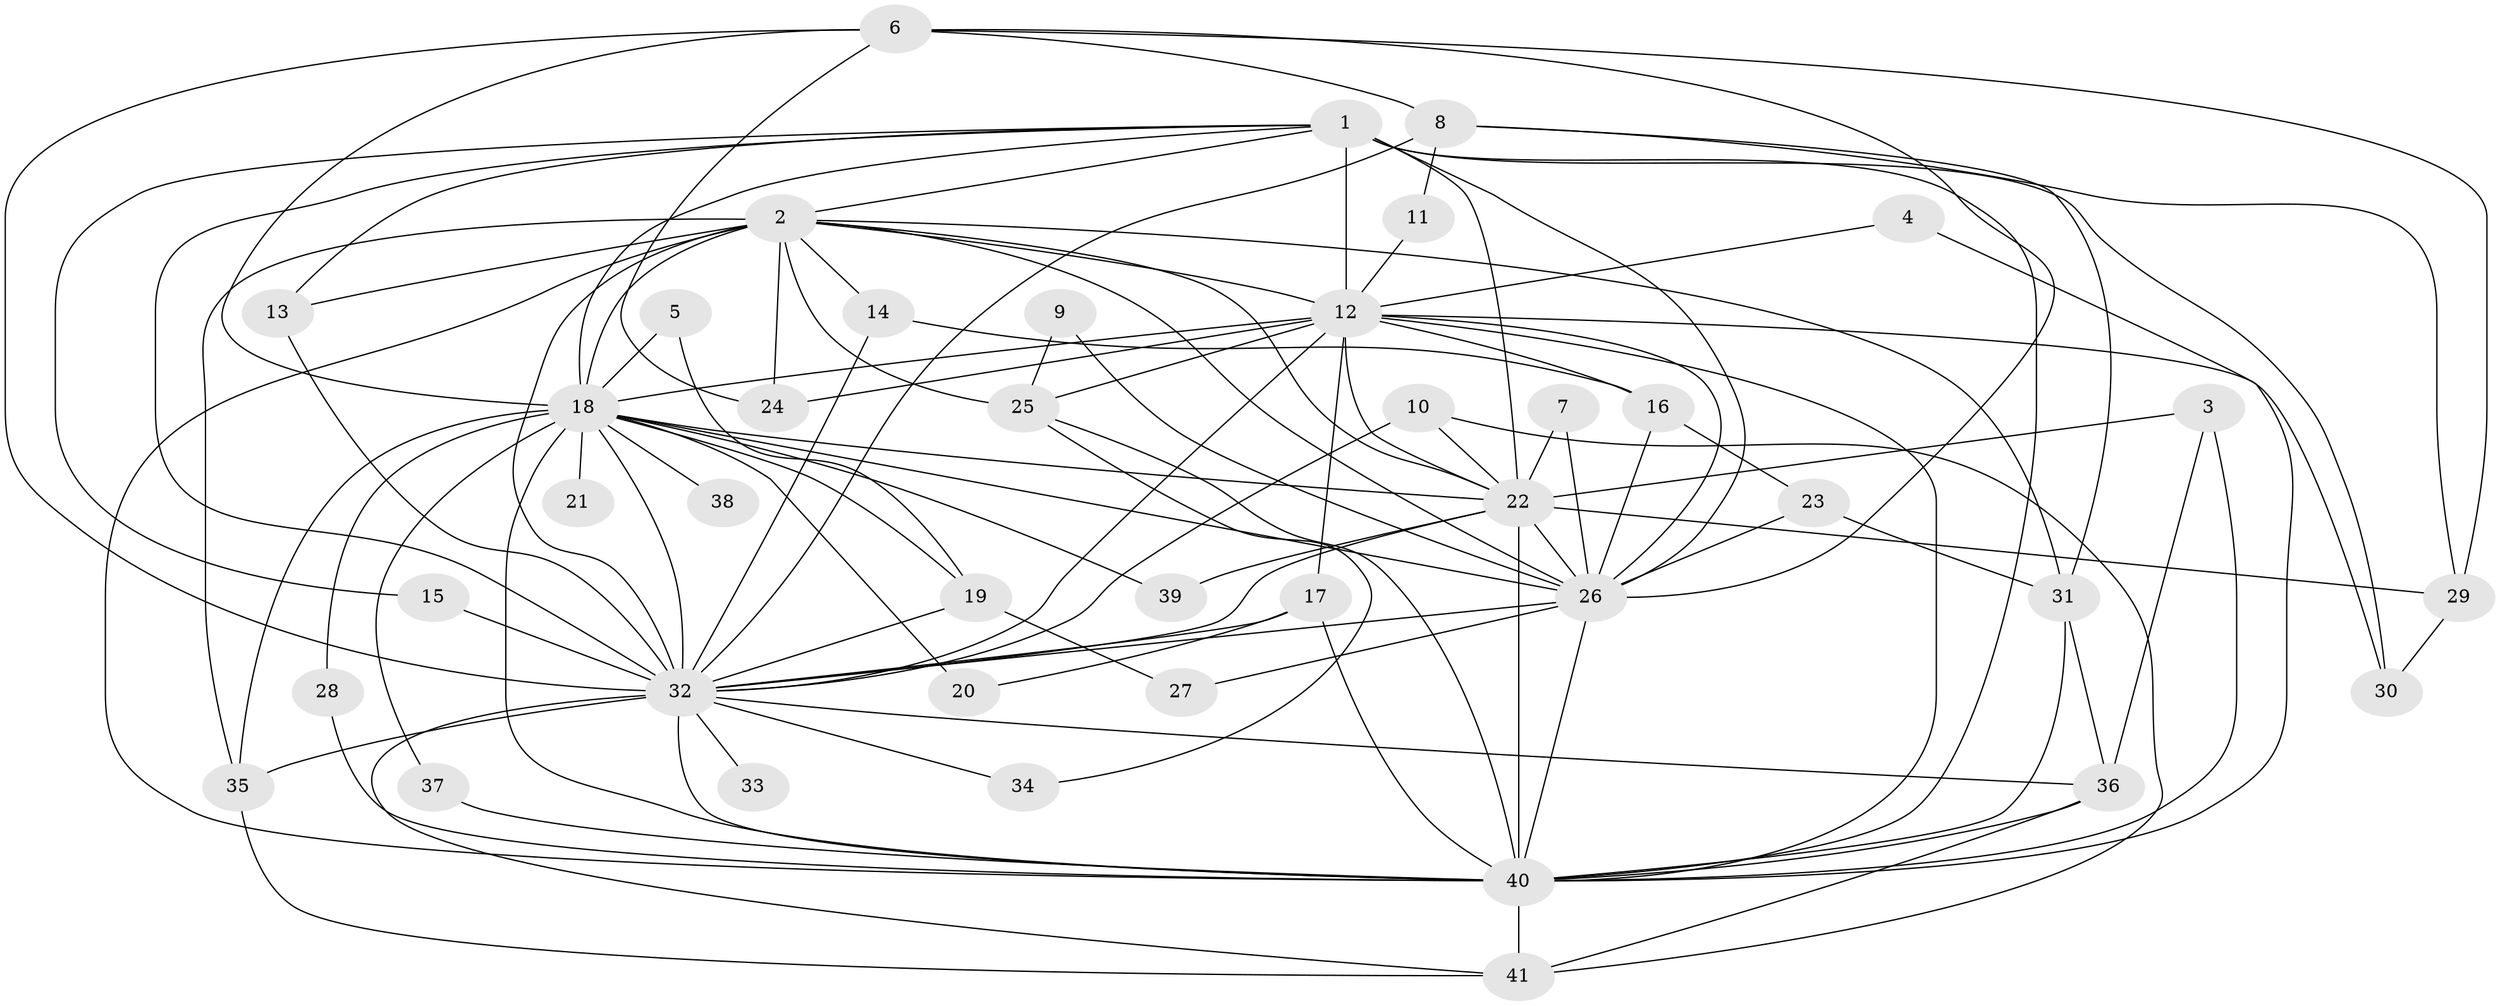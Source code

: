 // original degree distribution, {28: 0.012345679012345678, 16: 0.012345679012345678, 18: 0.024691358024691357, 17: 0.024691358024691357, 25: 0.012345679012345678, 21: 0.012345679012345678, 11: 0.012345679012345678, 15: 0.012345679012345678, 5: 0.07407407407407407, 2: 0.5308641975308642, 3: 0.19753086419753085, 4: 0.07407407407407407}
// Generated by graph-tools (version 1.1) at 2025/01/03/09/25 03:01:32]
// undirected, 41 vertices, 107 edges
graph export_dot {
graph [start="1"]
  node [color=gray90,style=filled];
  1;
  2;
  3;
  4;
  5;
  6;
  7;
  8;
  9;
  10;
  11;
  12;
  13;
  14;
  15;
  16;
  17;
  18;
  19;
  20;
  21;
  22;
  23;
  24;
  25;
  26;
  27;
  28;
  29;
  30;
  31;
  32;
  33;
  34;
  35;
  36;
  37;
  38;
  39;
  40;
  41;
  1 -- 2 [weight=2.0];
  1 -- 12 [weight=4.0];
  1 -- 13 [weight=1.0];
  1 -- 15 [weight=1.0];
  1 -- 18 [weight=2.0];
  1 -- 22 [weight=3.0];
  1 -- 26 [weight=3.0];
  1 -- 30 [weight=1.0];
  1 -- 32 [weight=2.0];
  1 -- 40 [weight=5.0];
  2 -- 12 [weight=1.0];
  2 -- 13 [weight=1.0];
  2 -- 14 [weight=1.0];
  2 -- 18 [weight=1.0];
  2 -- 22 [weight=1.0];
  2 -- 24 [weight=1.0];
  2 -- 25 [weight=2.0];
  2 -- 26 [weight=1.0];
  2 -- 31 [weight=1.0];
  2 -- 32 [weight=3.0];
  2 -- 35 [weight=1.0];
  2 -- 40 [weight=2.0];
  3 -- 22 [weight=1.0];
  3 -- 36 [weight=1.0];
  3 -- 40 [weight=1.0];
  4 -- 12 [weight=1.0];
  4 -- 40 [weight=1.0];
  5 -- 18 [weight=1.0];
  5 -- 19 [weight=1.0];
  6 -- 8 [weight=1.0];
  6 -- 18 [weight=1.0];
  6 -- 24 [weight=1.0];
  6 -- 26 [weight=1.0];
  6 -- 29 [weight=1.0];
  6 -- 32 [weight=1.0];
  7 -- 22 [weight=1.0];
  7 -- 26 [weight=1.0];
  8 -- 11 [weight=1.0];
  8 -- 29 [weight=1.0];
  8 -- 31 [weight=1.0];
  8 -- 32 [weight=1.0];
  9 -- 25 [weight=1.0];
  9 -- 26 [weight=1.0];
  10 -- 22 [weight=1.0];
  10 -- 32 [weight=1.0];
  10 -- 41 [weight=1.0];
  11 -- 12 [weight=1.0];
  12 -- 16 [weight=1.0];
  12 -- 17 [weight=1.0];
  12 -- 18 [weight=1.0];
  12 -- 22 [weight=2.0];
  12 -- 24 [weight=1.0];
  12 -- 25 [weight=2.0];
  12 -- 26 [weight=1.0];
  12 -- 30 [weight=1.0];
  12 -- 32 [weight=1.0];
  12 -- 40 [weight=2.0];
  13 -- 32 [weight=1.0];
  14 -- 16 [weight=1.0];
  14 -- 32 [weight=1.0];
  15 -- 32 [weight=2.0];
  16 -- 23 [weight=1.0];
  16 -- 26 [weight=1.0];
  17 -- 20 [weight=1.0];
  17 -- 32 [weight=1.0];
  17 -- 40 [weight=2.0];
  18 -- 19 [weight=1.0];
  18 -- 20 [weight=1.0];
  18 -- 21 [weight=1.0];
  18 -- 22 [weight=1.0];
  18 -- 26 [weight=1.0];
  18 -- 28 [weight=1.0];
  18 -- 32 [weight=1.0];
  18 -- 35 [weight=1.0];
  18 -- 37 [weight=1.0];
  18 -- 38 [weight=2.0];
  18 -- 39 [weight=1.0];
  18 -- 40 [weight=4.0];
  19 -- 27 [weight=1.0];
  19 -- 32 [weight=1.0];
  22 -- 26 [weight=2.0];
  22 -- 29 [weight=1.0];
  22 -- 32 [weight=1.0];
  22 -- 39 [weight=1.0];
  22 -- 40 [weight=2.0];
  23 -- 26 [weight=1.0];
  23 -- 31 [weight=1.0];
  25 -- 34 [weight=1.0];
  25 -- 40 [weight=1.0];
  26 -- 27 [weight=1.0];
  26 -- 32 [weight=1.0];
  26 -- 40 [weight=2.0];
  28 -- 40 [weight=1.0];
  29 -- 30 [weight=1.0];
  31 -- 36 [weight=1.0];
  31 -- 40 [weight=1.0];
  32 -- 33 [weight=1.0];
  32 -- 34 [weight=1.0];
  32 -- 35 [weight=3.0];
  32 -- 36 [weight=1.0];
  32 -- 40 [weight=2.0];
  32 -- 41 [weight=1.0];
  35 -- 41 [weight=1.0];
  36 -- 40 [weight=1.0];
  36 -- 41 [weight=1.0];
  37 -- 40 [weight=1.0];
  40 -- 41 [weight=2.0];
}
